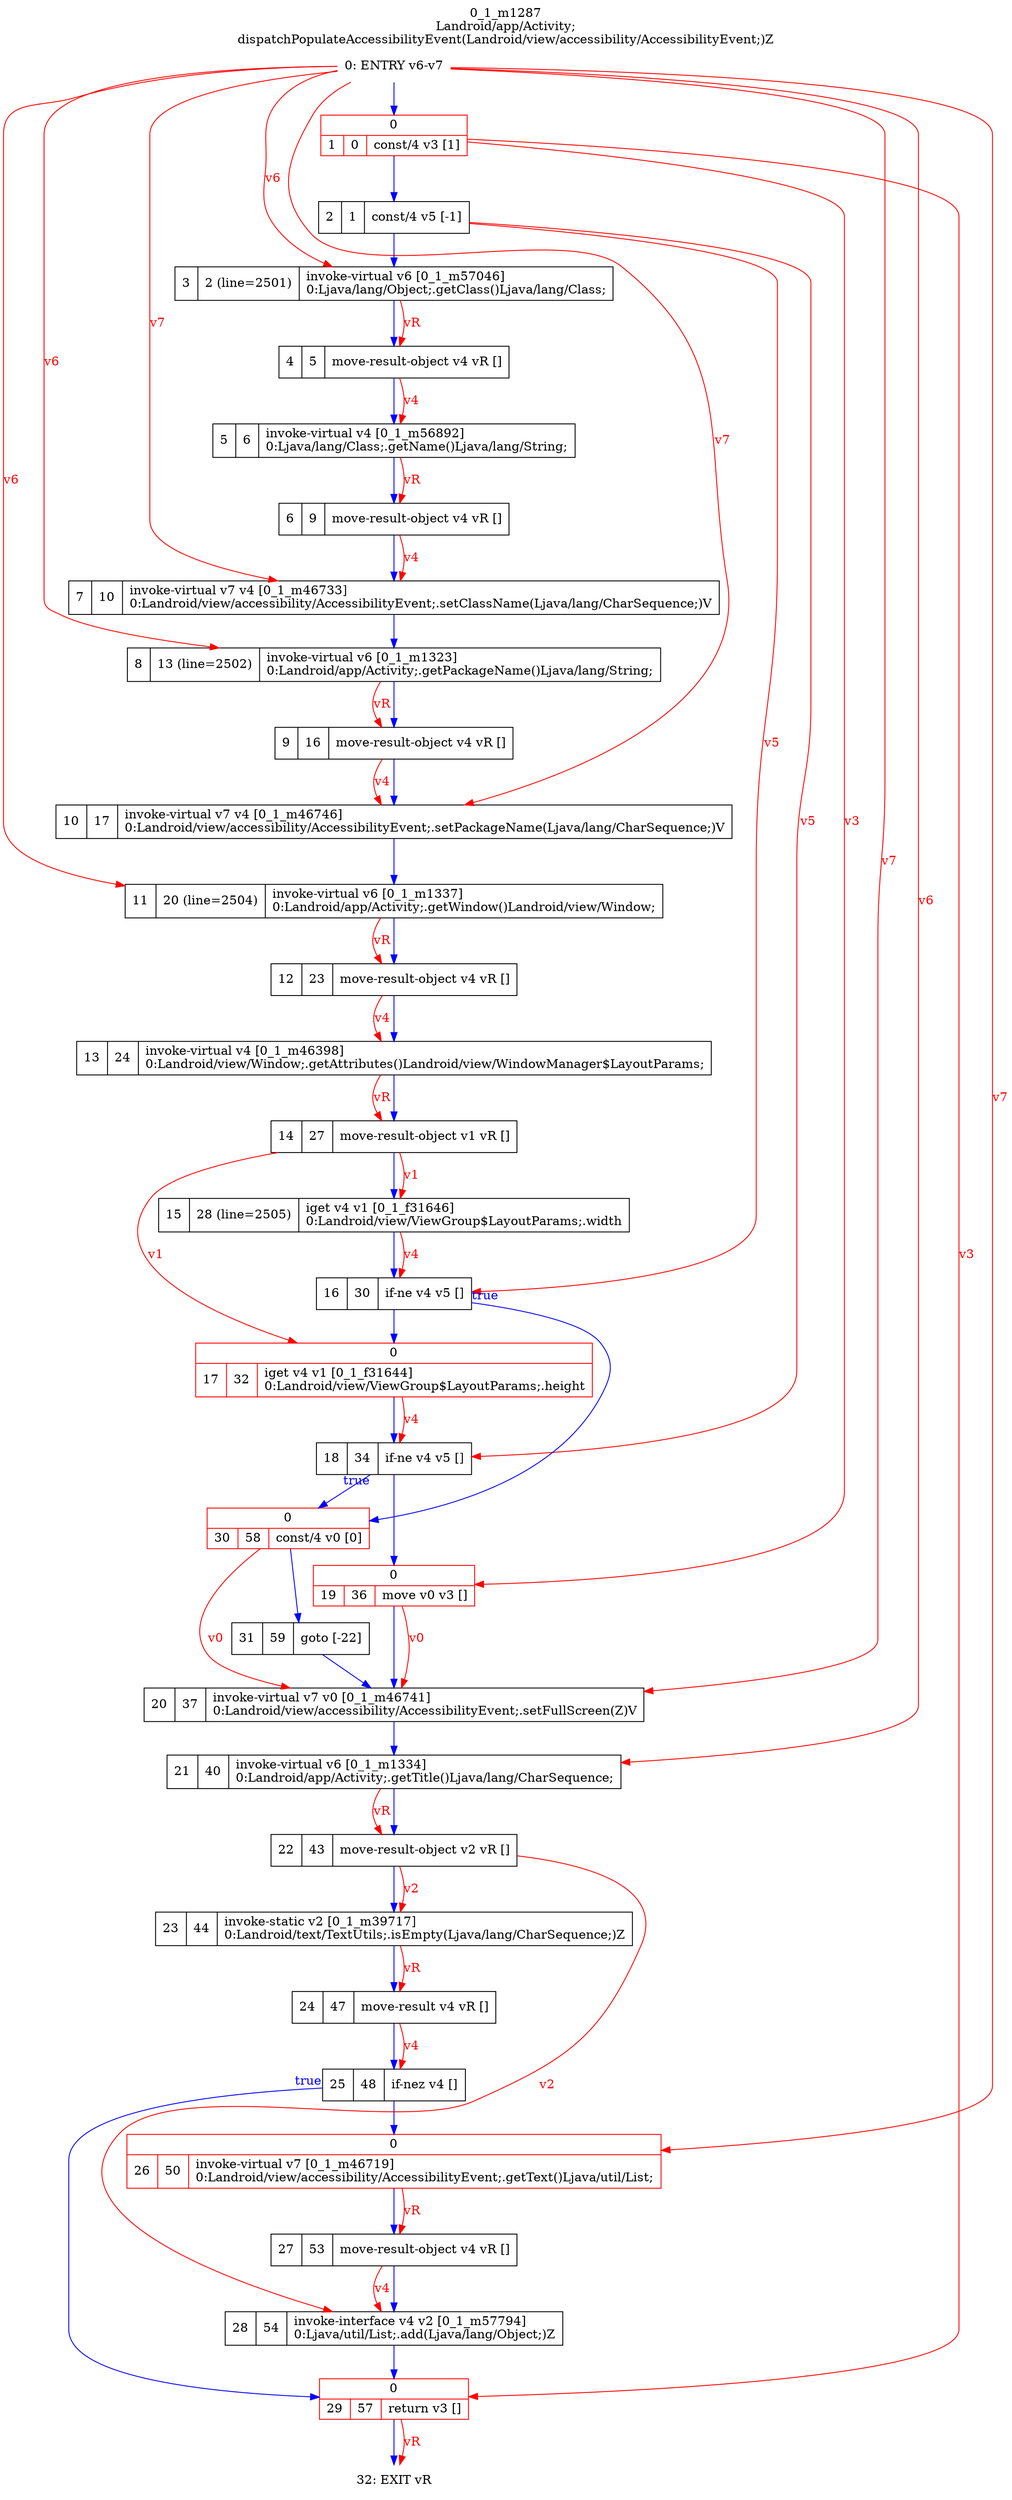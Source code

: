 digraph G {
rankdir=UD;
labelloc=t;
label="0_1_m1287\nLandroid/app/Activity;
dispatchPopulateAccessibilityEvent(Landroid/view/accessibility/AccessibilityEvent;)Z";
0[label="0: ENTRY v6-v7",shape=plaintext];
1[label="{0|{1|0|const/4 v3 [1]\l}}",shape=record, color=red];
2[label="2|1|const/4 v5 [-1]\l",shape=record];
3[label="3|2 (line=2501)|invoke-virtual v6 [0_1_m57046]\l0:Ljava/lang/Object;.getClass()Ljava/lang/Class;\l",shape=record,URL="0_1_m57046.dot"];
4[label="4|5|move-result-object v4 vR []\l",shape=record];
5[label="5|6|invoke-virtual v4 [0_1_m56892]\l0:Ljava/lang/Class;.getName()Ljava/lang/String;\l",shape=record,URL="0_1_m56892.dot"];
6[label="6|9|move-result-object v4 vR []\l",shape=record];
7[label="7|10|invoke-virtual v7 v4 [0_1_m46733]\l0:Landroid/view/accessibility/AccessibilityEvent;.setClassName(Ljava/lang/CharSequence;)V\l",shape=record,URL="0_1_m46733.dot"];
8[label="8|13 (line=2502)|invoke-virtual v6 [0_1_m1323]\l0:Landroid/app/Activity;.getPackageName()Ljava/lang/String;\l",shape=record,URL="0_1_m1323.dot"];
9[label="9|16|move-result-object v4 vR []\l",shape=record];
10[label="10|17|invoke-virtual v7 v4 [0_1_m46746]\l0:Landroid/view/accessibility/AccessibilityEvent;.setPackageName(Ljava/lang/CharSequence;)V\l",shape=record,URL="0_1_m46746.dot"];
11[label="11|20 (line=2504)|invoke-virtual v6 [0_1_m1337]\l0:Landroid/app/Activity;.getWindow()Landroid/view/Window;\l",shape=record,URL="0_1_m1337.dot"];
12[label="12|23|move-result-object v4 vR []\l",shape=record];
13[label="13|24|invoke-virtual v4 [0_1_m46398]\l0:Landroid/view/Window;.getAttributes()Landroid/view/WindowManager$LayoutParams;\l",shape=record,URL="0_1_m46398.dot"];
14[label="14|27|move-result-object v1 vR []\l",shape=record];
15[label="15|28 (line=2505)|iget v4 v1 [0_1_f31646]\l0:Landroid/view/ViewGroup$LayoutParams;.width\l",shape=record];
16[label="16|30|if-ne v4 v5 []\l",shape=record];
17[label="{0|{17|32|iget v4 v1 [0_1_f31644]\l0:Landroid/view/ViewGroup$LayoutParams;.height\l}}",shape=record, color=red];
18[label="18|34|if-ne v4 v5 []\l",shape=record];
19[label="{0|{19|36|move v0 v3 []\l}}",shape=record, color=red];
20[label="20|37|invoke-virtual v7 v0 [0_1_m46741]\l0:Landroid/view/accessibility/AccessibilityEvent;.setFullScreen(Z)V\l",shape=record,URL="0_1_m46741.dot"];
21[label="21|40|invoke-virtual v6 [0_1_m1334]\l0:Landroid/app/Activity;.getTitle()Ljava/lang/CharSequence;\l",shape=record,URL="0_1_m1334.dot"];
22[label="22|43|move-result-object v2 vR []\l",shape=record];
23[label="23|44|invoke-static v2 [0_1_m39717]\l0:Landroid/text/TextUtils;.isEmpty(Ljava/lang/CharSequence;)Z\l",shape=record,URL="0_1_m39717.dot"];
24[label="24|47|move-result v4 vR []\l",shape=record];
25[label="25|48|if-nez v4 []\l",shape=record];
26[label="{0|{26|50|invoke-virtual v7 [0_1_m46719]\l0:Landroid/view/accessibility/AccessibilityEvent;.getText()Ljava/util/List;\l}}",shape=record,URL="0_1_m46719.dot", color=red];
27[label="27|53|move-result-object v4 vR []\l",shape=record];
28[label="28|54|invoke-interface v4 v2 [0_1_m57794]\l0:Ljava/util/List;.add(Ljava/lang/Object;)Z\l",shape=record,URL="0_1_m57794.dot"];
29[label="{0|{29|57|return v3 []\l}}",shape=record, color=red];
30[label="{0|{30|58|const/4 v0 [0]\l}}",shape=record, color=red];
31[label="31|59|goto [-22]\l",shape=record];
32[label="32: EXIT vR",shape=plaintext];
0->1 [color=blue, fontcolor=blue,weight=100, taillabel=""];
1->2 [color=blue, fontcolor=blue,weight=100, taillabel=""];
2->3 [color=blue, fontcolor=blue,weight=100, taillabel=""];
3->4 [color=blue, fontcolor=blue,weight=100, taillabel=""];
4->5 [color=blue, fontcolor=blue,weight=100, taillabel=""];
5->6 [color=blue, fontcolor=blue,weight=100, taillabel=""];
6->7 [color=blue, fontcolor=blue,weight=100, taillabel=""];
7->8 [color=blue, fontcolor=blue,weight=100, taillabel=""];
8->9 [color=blue, fontcolor=blue,weight=100, taillabel=""];
9->10 [color=blue, fontcolor=blue,weight=100, taillabel=""];
10->11 [color=blue, fontcolor=blue,weight=100, taillabel=""];
11->12 [color=blue, fontcolor=blue,weight=100, taillabel=""];
12->13 [color=blue, fontcolor=blue,weight=100, taillabel=""];
13->14 [color=blue, fontcolor=blue,weight=100, taillabel=""];
14->15 [color=blue, fontcolor=blue,weight=100, taillabel=""];
15->16 [color=blue, fontcolor=blue,weight=100, taillabel=""];
16->30 [color=blue, fontcolor=blue,weight=10, taillabel="true"];
16->17 [color=blue, fontcolor=blue,weight=100, taillabel=""];
17->18 [color=blue, fontcolor=blue,weight=100, taillabel=""];
18->30 [color=blue, fontcolor=blue,weight=10, taillabel="true"];
18->19 [color=blue, fontcolor=blue,weight=100, taillabel=""];
19->20 [color=blue, fontcolor=blue,weight=100, taillabel=""];
20->21 [color=blue, fontcolor=blue,weight=100, taillabel=""];
21->22 [color=blue, fontcolor=blue,weight=100, taillabel=""];
22->23 [color=blue, fontcolor=blue,weight=100, taillabel=""];
23->24 [color=blue, fontcolor=blue,weight=100, taillabel=""];
24->25 [color=blue, fontcolor=blue,weight=100, taillabel=""];
25->29 [color=blue, fontcolor=blue,weight=10, taillabel="true"];
25->26 [color=blue, fontcolor=blue,weight=100, taillabel=""];
26->27 [color=blue, fontcolor=blue,weight=100, taillabel=""];
27->28 [color=blue, fontcolor=blue,weight=100, taillabel=""];
28->29 [color=blue, fontcolor=blue,weight=100, taillabel=""];
29->32 [color=blue, fontcolor=blue,weight=100, taillabel=""];
30->31 [color=blue, fontcolor=blue,weight=100, taillabel=""];
31->20 [color=blue, fontcolor=blue,weight=100, taillabel=""];
0->3 [color=red, fontcolor=red, label="v6"];
3->4 [color=red, fontcolor=red, label="vR"];
4->5 [color=red, fontcolor=red, label="v4"];
5->6 [color=red, fontcolor=red, label="vR"];
0->7 [color=red, fontcolor=red, label="v7"];
6->7 [color=red, fontcolor=red, label="v4"];
0->8 [color=red, fontcolor=red, label="v6"];
8->9 [color=red, fontcolor=red, label="vR"];
0->10 [color=red, fontcolor=red, label="v7"];
9->10 [color=red, fontcolor=red, label="v4"];
0->11 [color=red, fontcolor=red, label="v6"];
11->12 [color=red, fontcolor=red, label="vR"];
12->13 [color=red, fontcolor=red, label="v4"];
13->14 [color=red, fontcolor=red, label="vR"];
14->15 [color=red, fontcolor=red, label="v1"];
2->16 [color=red, fontcolor=red, label="v5"];
15->16 [color=red, fontcolor=red, label="v4"];
14->17 [color=red, fontcolor=red, label="v1"];
2->18 [color=red, fontcolor=red, label="v5"];
17->18 [color=red, fontcolor=red, label="v4"];
1->19 [color=red, fontcolor=red, label="v3"];
0->20 [color=red, fontcolor=red, label="v7"];
19->20 [color=red, fontcolor=red, label="v0"];
30->20 [color=red, fontcolor=red, label="v0"];
0->21 [color=red, fontcolor=red, label="v6"];
21->22 [color=red, fontcolor=red, label="vR"];
22->23 [color=red, fontcolor=red, label="v2"];
23->24 [color=red, fontcolor=red, label="vR"];
24->25 [color=red, fontcolor=red, label="v4"];
0->26 [color=red, fontcolor=red, label="v7"];
26->27 [color=red, fontcolor=red, label="vR"];
22->28 [color=red, fontcolor=red, label="v2"];
27->28 [color=red, fontcolor=red, label="v4"];
1->29 [color=red, fontcolor=red, label="v3"];
29->32 [color=red, fontcolor=red, label="vR"];
}
